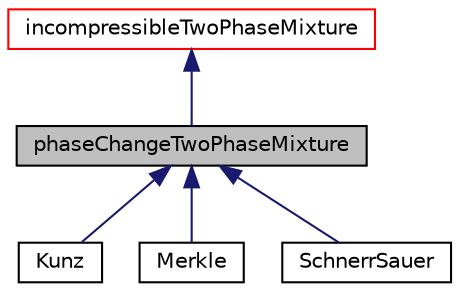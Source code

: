 digraph "phaseChangeTwoPhaseMixture"
{
  bgcolor="transparent";
  edge [fontname="Helvetica",fontsize="10",labelfontname="Helvetica",labelfontsize="10"];
  node [fontname="Helvetica",fontsize="10",shape=record];
  Node1 [label="phaseChangeTwoPhaseMixture",height=0.2,width=0.4,color="black", fillcolor="grey75", style="filled", fontcolor="black"];
  Node2 -> Node1 [dir="back",color="midnightblue",fontsize="10",style="solid",fontname="Helvetica"];
  Node2 [label="incompressibleTwoPhaseMixture",height=0.2,width=0.4,color="red",URL="$a01071.html",tooltip="A two-phase incompressible transportModel. "];
  Node1 -> Node3 [dir="back",color="midnightblue",fontsize="10",style="solid",fontname="Helvetica"];
  Node3 [label="Kunz",height=0.2,width=0.4,color="black",URL="$a01278.html",tooltip="Kunz cavitation model slightly modified so that the condensation term is switched off when the pressu..."];
  Node1 -> Node4 [dir="back",color="midnightblue",fontsize="10",style="solid",fontname="Helvetica"];
  Node4 [label="Merkle",height=0.2,width=0.4,color="black",URL="$a01500.html",tooltip="Merkle cavitation model. "];
  Node1 -> Node5 [dir="back",color="midnightblue",fontsize="10",style="solid",fontname="Helvetica"];
  Node5 [label="SchnerrSauer",height=0.2,width=0.4,color="black",URL="$a02324.html",tooltip="SchnerrSauer cavitation model. "];
}
